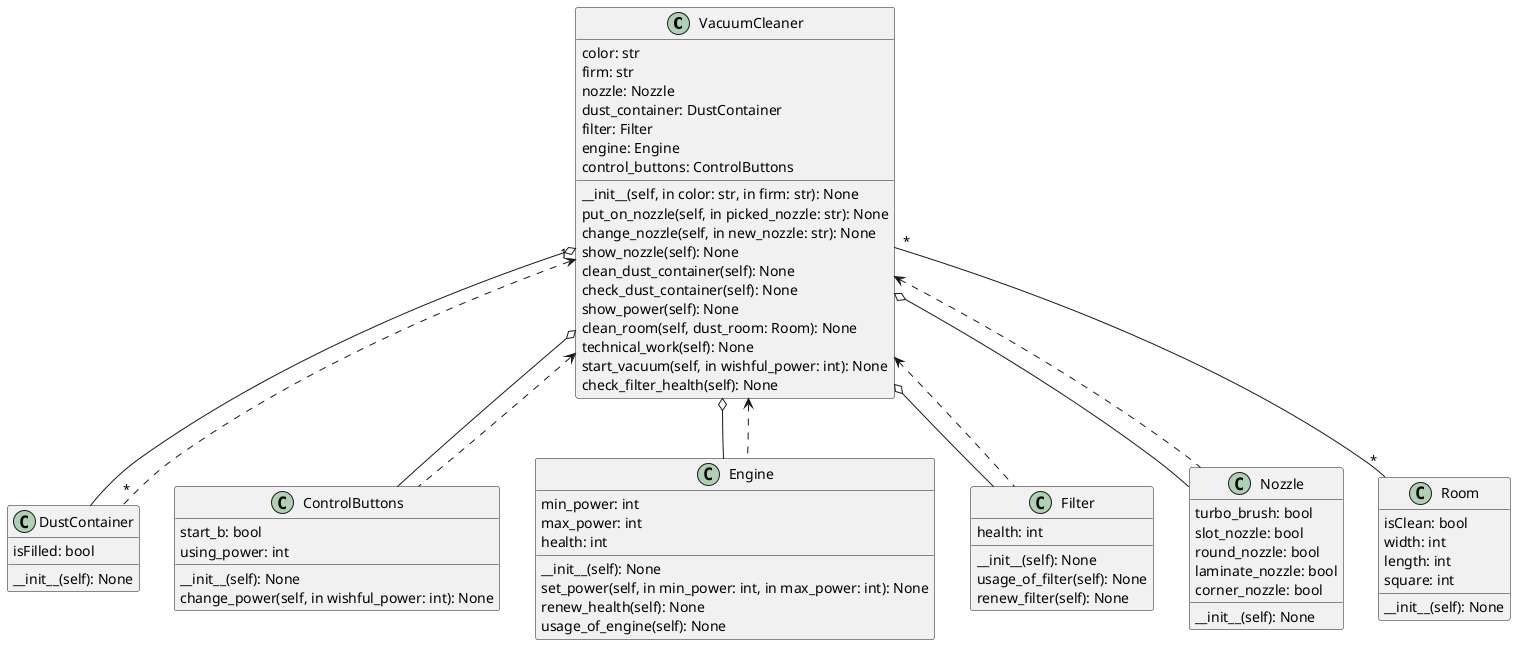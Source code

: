 @startuml
'https://plantuml.com/class-diagram

class VacuumCleaner {
    color: str
    firm: str
    nozzle: Nozzle
    dust_container: DustContainer
    filter: Filter
    engine: Engine
    control_buttons: ControlButtons

    __init__(self, in color: str, in firm: str): None
    put_on_nozzle(self, in picked_nozzle: str): None
    change_nozzle(self, in new_nozzle: str): None
    show_nozzle(self): None
    clean_dust_container(self): None
    check_dust_container(self): None
    show_power(self): None
    clean_room(self, dust_room: Room): None
    technical_work(self): None
    start_vacuum(self, in wishful_power: int): None
    check_filter_health(self): None
}

class DustContainer {
    isFilled: bool
    __init__(self): None
}

class ControlButtons {
    start_b: bool
    using_power: int

    __init__(self): None
    change_power(self, in wishful_power: int): None
}

class Engine {
    min_power: int
    max_power: int
    health: int

    __init__(self): None
    set_power(self, in min_power: int, in max_power: int): None
    renew_health(self): None
    usage_of_engine(self): None
}

class Filter {
    health: int

    __init__(self): None
    usage_of_filter(self): None
    renew_filter(self): None
}

class Nozzle {
     turbo_brush: bool
     slot_nozzle: bool
     round_nozzle: bool
     laminate_nozzle: bool
     corner_nozzle: bool

     __init__(self): None
}

class Room {
     isClean: bool
     width: int
     length: int
     square: int

     __init__(self): None
}

VacuumCleaner o-- Engine
VacuumCleaner o-- Filter
VacuumCleaner o-- Nozzle
VacuumCleaner o-- DustContainer
VacuumCleaner o-- ControlButtons

VacuumCleaner "*"--"*" Room

VacuumCleaner "1"<.."*" DustContainer
VacuumCleaner <.. Engine
VacuumCleaner <.. ControlButtons
VacuumCleaner <.. Nozzle
VacuumCleaner <.. Filter

@enduml